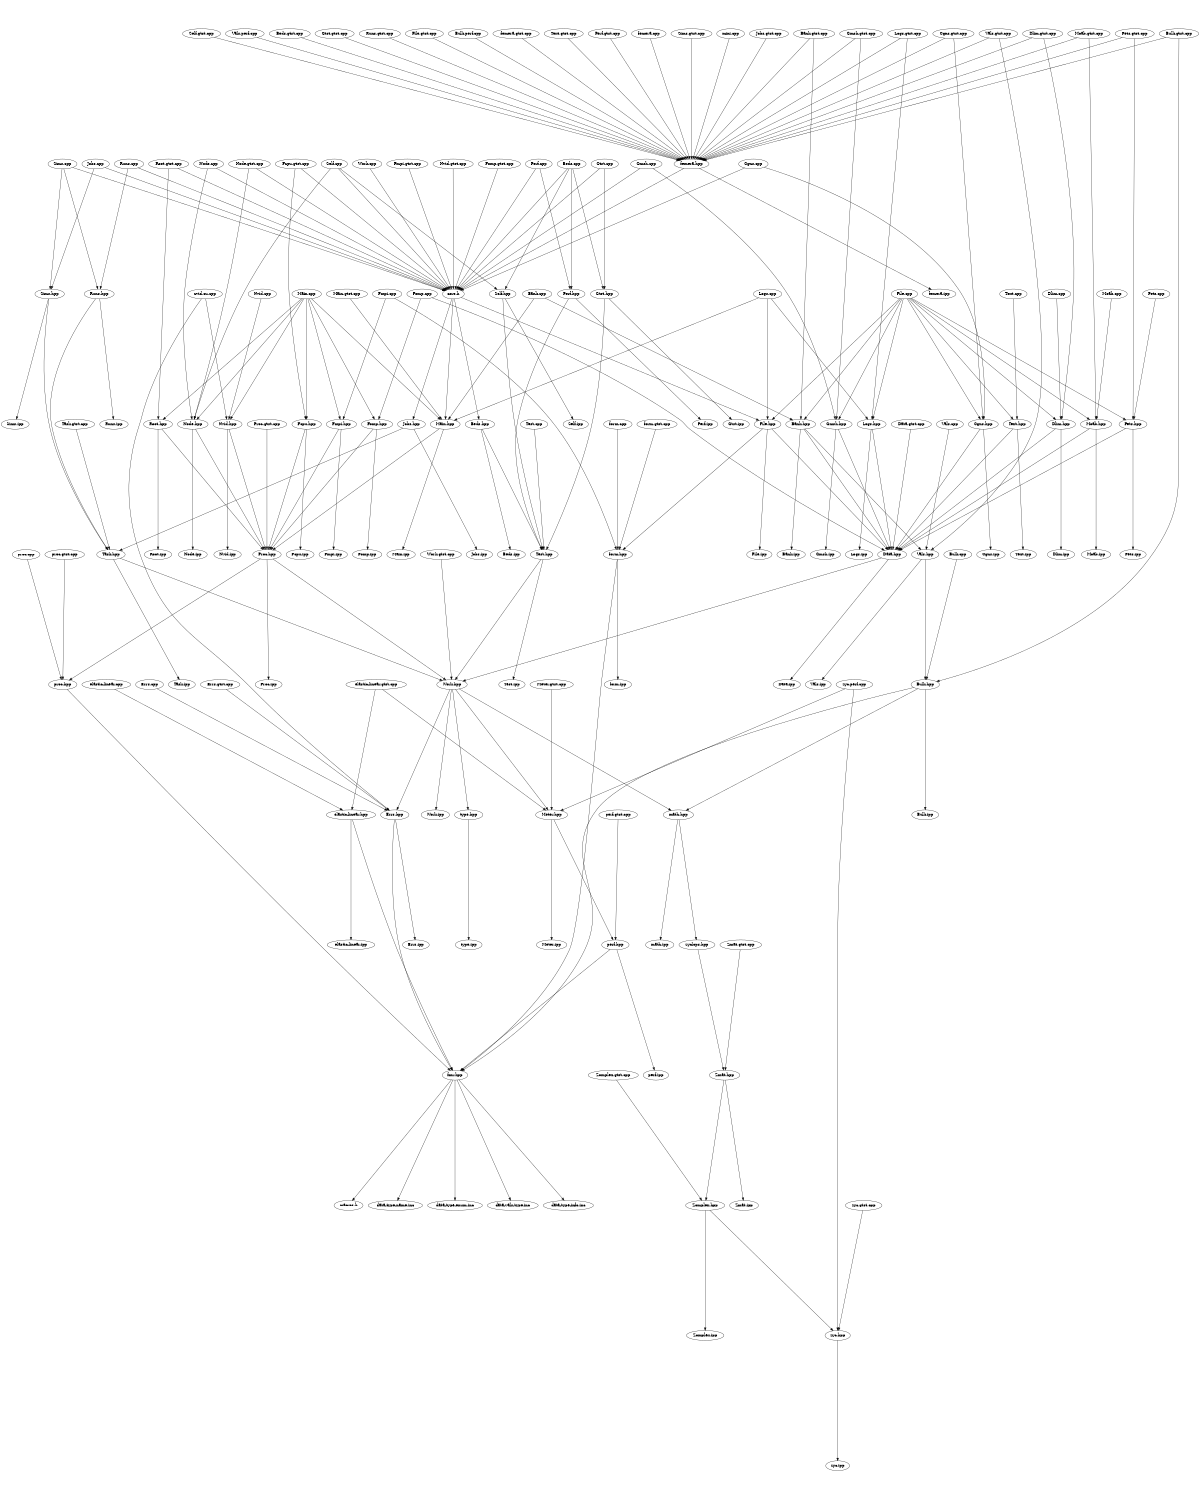 digraph "source tree" {
    overlap=scale;
    size="8,10";
    ratio="fill";
    fontsize="16";
    fontname="Helvetica";
	clusterrank="local";
	"Sims.hpp" -> "Sims.ipp"
	"File.cpp" -> "Gmsh.hpp"
	"elastic-linear.hpp" -> "fmr.hpp"
	"Jobs.hpp" -> "Task.hpp"
	"File.hpp" -> "File.ipp"
	"Task.hpp" -> "Work.hpp"
	"Dlim.cpp" -> "Dlim.hpp"
	"Jobs.hpp" -> "Jobs.ipp"
	"Gmsh.hpp" -> "Data.hpp"
	"Moab.gtst.cpp" -> "femera.hpp"
	"Moab.hpp" -> "Moab.ipp"
	"Self.cpp" -> "Self.hpp"
	"proc.cpp" -> "proc.hpp"
	"File.hpp" -> "Data.hpp"
	"Sims.cpp" -> "Runs.hpp"
	"Jobs.cpp" -> "core.h"
	"Work.hpp" -> "Meter.hpp"
	"Moab.gtst.cpp" -> "Moab.hpp"
	"femera.gtst.cpp" -> "femera.hpp"
	"Test.hpp" -> "Test.ipp"
	"Data.hpp" -> "Data.ipp"
	"Bulk.hpp" -> "math.hpp"
	"Main.cpp" -> "Root.hpp"
	"elastic-linear.hpp" -> "elastic-linear.ipp"
	"Main.cpp" -> "Fmpi.hpp"
	"Logs.gtst.cpp" -> "Logs.hpp"
	"Bulk.hpp" -> "Bulk.ipp"
	"Proc.hpp" -> "proc.hpp"
	"Text.gtst.cpp" -> "femera.hpp"
	"Cgns.hpp" -> "Data.hpp"
	"Perf.hpp" -> "Test.hpp"
	"Node.hpp" -> "Proc.hpp"
	"Logs.gtst.cpp" -> "femera.hpp"
	"Zomplex.hpp" -> "zyc.hpp"
	"Runs.cpp" -> "Runs.hpp"
	"femera.hpp" -> "femera.ipp"
	"Perf.gtst.cpp" -> "femera.hpp"
	"Node.hpp" -> "Node.ipp"
	"Zmat.hpp" -> "Zomplex.hpp"
	"Vals.gtst.cpp" -> "femera.hpp"
	"Self.hpp" -> "Test.hpp"
	"Bulk.hpp" -> "fmr.hpp"
	"Beds.cpp" -> "Self.hpp"
	"femera.cpp" -> "femera.hpp"
	"elastic-linear.gtst.cpp" -> "Meter.hpp"
	"Beds.cpp" -> "core.h"
	"Fomp.hpp" -> "Proc.hpp"
	"Cgns.gtst.cpp" -> "femera.hpp"
	"Proc.gtst.cpp" -> "Proc.hpp"
	"Logs.hpp" -> "Logs.ipp"
	"core.h" -> "Jobs.hpp"
	"Dlim.gtst.cpp" -> "femera.hpp"
	"Bank.cpp" -> "Main.hpp"
	"Moab.hpp" -> "Data.hpp"
	"File.cpp" -> "File.hpp"
	"Work.hpp" -> "Errs.hpp"
	"perf.hpp" -> "perf.ipp"
	"math.hpp" -> "math.ipp"
	"Perf.hpp" -> "Perf.ipp"
	"Fcpu.hpp" -> "Proc.hpp"
	"form.hpp" -> "fmr.hpp"
	"Data.hpp" -> "Work.hpp"
	"Logs.cpp" -> "File.hpp"
	"Data.gtst.cpp" -> "Data.hpp"
	"Root.gtst.cpp" -> "core.h"
	"Sims.gtst.cpp" -> "femera.hpp"
	"Vals.cpp" -> "Vals.hpp"
	"Zmat.hpp" -> "Zmat.ipp"
	"Runs.hpp" -> "Task.hpp"
	"Test.cpp" -> "Test.hpp"
	"Main.hpp" -> "Proc.hpp"
	"Nvid.hpp" -> "Proc.hpp"
	"Cgns.gtst.cpp" -> "Cgns.hpp"
	"Fomp.gtst.cpp" -> "core.h"
	"Proc.hpp" -> "Proc.ipp"
	"Pets.cpp" -> "Pets.hpp"
	"zyc.perf.cpp" -> "Meter.hpp"
	"Errs.hpp" -> "fmr.hpp"
	"Gmsh.gtst.cpp" -> "femera.hpp"
	"Cgns.cpp" -> "Cgns.hpp"
	"proc.hpp" -> "fmr.hpp"
	"Nvid.hpp" -> "Nvid.ipp"
	"Gtst.cpp" -> "Gtst.hpp"
	"Fmpi.hpp" -> "Fmpi.ipp"
	"form.hpp" -> "form.ipp"
	"Runs.cpp" -> "core.h"
	"File.cpp" -> "Text.hpp"
	"zyc.gtst.cpp" -> "zyc.hpp"
	"fmr.hpp" -> "data-type-name.inc"
	"mini.cpp" -> "femera.hpp"
	"Cgns.hpp" -> "Cgns.ipp"
	"Node.cpp" -> "core.h"
	"Zmat.gtst.cpp" -> "Zmat.hpp"
	"Fomp.hpp" -> "Fomp.ipp"
	"Logs.cpp" -> "Main.hpp"
	"Dlim.gtst.cpp" -> "Dlim.hpp"
	"Dlim.hpp" -> "Dlim.ipp"
	"zyc.perf.cpp" -> "zyc.hpp"
	"fmr.hpp" -> "data-type-enum.inc"
	"zyclops.hpp" -> "Zmat.hpp"
	"Gmsh.cpp" -> "Gmsh.hpp"
	"Task.gtst.cpp" -> "Task.hpp"
	"Fmpi.cpp" -> "form.hpp"
	"femera.hpp" -> "core.h"
	"Jobs.gtst.cpp" -> "femera.hpp"
	"Self.cpp" -> "Node.hpp"
	"Bank.gtst.cpp" -> "Bank.hpp"
	"Meter.hpp" -> "Meter.ipp"
	"Sims.hpp" -> "Task.hpp"
	"Main.gtst.cpp" -> "Main.hpp"
	"nvid.cu.cpp" -> "Nvid.hpp"
	"Main.cpp" -> "Fcpu.hpp"
	"Self.hpp" -> "Self.ipp"
	"Self.gtst.cpp" -> "femera.hpp"
	"Pets.hpp" -> "Data.hpp"
	"Bulk.gtst.cpp" -> "femera.hpp"
	"Beds.hpp" -> "Beds.ipp"
	"Logs.cpp" -> "Logs.hpp"
	"Work.hpp" -> "math.hpp"
	"Root.hpp" -> "Root.ipp"
	"Gmsh.hpp" -> "Gmsh.ipp"
	"form.cpp" -> "form.hpp"
	"Node.cpp" -> "Node.hpp"
	"fmr.hpp" -> "data-vals-type.inc"
	"core.h" -> "File.hpp"
	"Jobs.cpp" -> "Sims.hpp"
	"Sims.cpp" -> "Sims.hpp"
	"Fomp.cpp" -> "Data.hpp"
	"type.hpp" -> "type.ipp"
	"Main.cpp" -> "Nvid.hpp"
	"Logs.hpp" -> "Data.hpp"
	"Bank.cpp" -> "Bank.hpp"
	"Root.hpp" -> "Proc.hpp"
	"Gtst.hpp" -> "Gtst.ipp"
	"Self.cpp" -> "core.h"
	"form.gtst.cpp" -> "form.hpp"
	"Work.cpp" -> "core.h"
	"Proc.hpp" -> "Work.hpp"
	"Node.gtst.cpp" -> "Node.hpp"
	"Fomp.cpp" -> "Fomp.hpp"
	"Task.hpp" -> "Task.ipp"
	"core.h" -> "Main.hpp"
	"Runs.hpp" -> "Runs.ipp"
	"Cgns.cpp" -> "core.h"
	"Errs.cpp" -> "Errs.hpp"
	"Work.gtst.cpp" -> "Work.hpp"
	"File.cpp" -> "Bank.hpp"
	"Vals.perf.cpp" -> "femera.hpp"
	"Fmpi.gtst.cpp" -> "core.h"
	"zyc.hpp" -> "zyc.ipp"
	"Beds.gtst.cpp" -> "femera.hpp"
	"Text.hpp" -> "Data.hpp"
	"File.cpp" -> "Cgns.hpp"
	"Gtst.gtst.cpp" -> "femera.hpp"
	"Moab.cpp" -> "Moab.hpp"
	"Pets.hpp" -> "Pets.ipp"
	"Runs.gtst.cpp" -> "femera.hpp"
	"Bank.hpp" -> "Vals.hpp"
	"Gmsh.cpp" -> "core.h"
	"Nvid.gtst.cpp" -> "core.h"
	"perf.hpp" -> "fmr.hpp"
	"Vals.hpp" -> "Vals.ipp"
	"Beds.cpp" -> "Perf.hpp"
	"Errs.gtst.cpp" -> "Errs.hpp"
	"Fcpu.gtst.cpp" -> "core.h"
	"Root.gtst.cpp" -> "Root.hpp"
	"Vals.gtst.cpp" -> "Vals.hpp"
	"Bulk.gtst.cpp" -> "Bulk.hpp"
	"core.h" -> "Beds.hpp"
	"Errs.hpp" -> "Errs.ipp"
	"Zomplex.hpp" -> "Zomplex.ipp"
	"Fmpi.hpp" -> "Proc.hpp"
	"Nvid.cpp" -> "Nvid.hpp"
	"Work.hpp" -> "type.hpp"
	"File.cpp" -> "Dlim.hpp"
	"File.cpp" -> "Pets.hpp"
	"Meter.gtst.cpp" -> "Meter.hpp"
	"elastic-linear.cpp" -> "elastic-linear.hpp"
	"Main.cpp" -> "Fomp.hpp"
	"File.gtst.cpp" -> "femera.hpp"
	"Pets.gtst.cpp" -> "Pets.hpp"
	"File.cpp" -> "Logs.hpp"
	"File.hpp" -> "form.hpp"
	"fmr.hpp" -> "data-type-info.inc"
	"Gtst.cpp" -> "core.h"
	"Gtst.hpp" -> "Test.hpp"
	"perf.gtst.cpp" -> "perf.hpp"
	"Beds.hpp" -> "Test.hpp"
	"elastic-linear.gtst.cpp" -> "elastic-linear.hpp"
	"Bulk.cpp" -> "Bulk.hpp"
	"Perf.cpp" -> "Perf.hpp"
	"Beds.cpp" -> "Gtst.hpp"
	"Bank.gtst.cpp" -> "femera.hpp"
	"Work.hpp" -> "Work.ipp"
	"Zomplex.gtst.cpp" -> "Zomplex.hpp"
	"Bank.hpp" -> "Bank.ipp"
	"Text.cpp" -> "Text.hpp"
	"Perf.cpp" -> "core.h"
	"Fcpu.gtst.cpp" -> "Fcpu.hpp"
	"Sims.cpp" -> "core.h"
	"Gmsh.gtst.cpp" -> "Gmsh.hpp"
	"nvid.cu.cpp" -> "Errs.hpp"
	"Dlim.hpp" -> "Data.hpp"
	"Bank.hpp" -> "Data.hpp"
	"Test.hpp" -> "Work.hpp"
	"Main.hpp" -> "Main.ipp"
	"Vals.hpp" -> "Bulk.hpp"
	"proc.gtst.cpp" -> "proc.hpp"
	"Fmpi.cpp" -> "Fmpi.hpp"
	"Main.cpp" -> "Node.hpp"
	"fmr.hpp" -> "macros.h"
	"Text.hpp" -> "Text.ipp"
	"Bulk.perf.cpp" -> "femera.hpp"
	"math.hpp" -> "zyclops.hpp"
	"Pets.gtst.cpp" -> "femera.hpp"
	"File.cpp" -> "Moab.hpp"
	"Main.cpp" -> "Main.hpp"
	"Node.gtst.cpp" -> "core.h"
	"Meter.hpp" -> "perf.hpp"
	"Fcpu.hpp" -> "Fcpu.ipp"
}
